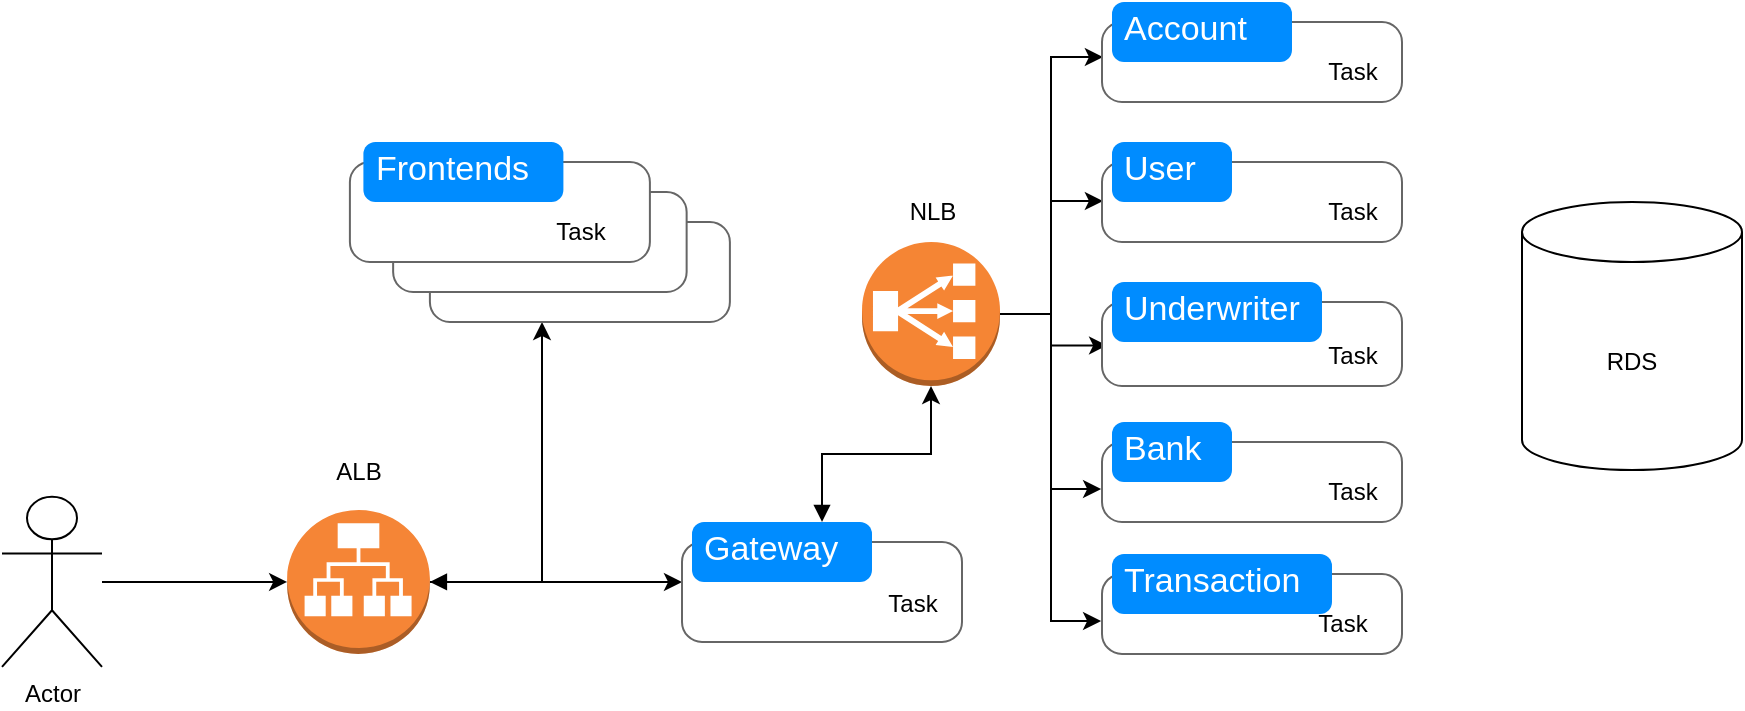 <mxfile version="21.5.1" type="device">
  <diagram name="Page-1" id="6FtvuYJ1gFKrJ9AcTAt4">
    <mxGraphModel dx="1194" dy="877" grid="1" gridSize="10" guides="1" tooltips="1" connect="1" arrows="1" fold="1" page="1" pageScale="1" pageWidth="850" pageHeight="1100" math="0" shadow="0">
      <root>
        <mxCell id="0" />
        <mxCell id="1" parent="0" />
        <mxCell id="T2aCAsIG7LrSA8hbBxsQ-51" style="edgeStyle=orthogonalEdgeStyle;rounded=0;orthogonalLoop=1;jettySize=auto;html=1;entryX=0;entryY=0.5;entryDx=0;entryDy=0;entryPerimeter=0;" edge="1" parent="1" source="T2aCAsIG7LrSA8hbBxsQ-1" target="T2aCAsIG7LrSA8hbBxsQ-12">
          <mxGeometry relative="1" as="geometry" />
        </mxCell>
        <mxCell id="T2aCAsIG7LrSA8hbBxsQ-1" value="Actor" style="shape=umlActor;verticalLabelPosition=bottom;verticalAlign=top;html=1;outlineConnect=0;" vertex="1" parent="1">
          <mxGeometry x="10" y="307.42" width="50" height="85.05" as="geometry" />
        </mxCell>
        <mxCell id="T2aCAsIG7LrSA8hbBxsQ-2" value="RDS" style="shape=cylinder3;whiteSpace=wrap;html=1;boundedLbl=1;backgroundOutline=1;size=15;" vertex="1" parent="1">
          <mxGeometry x="770" y="160" width="110" height="134" as="geometry" />
        </mxCell>
        <mxCell id="T2aCAsIG7LrSA8hbBxsQ-5" value="ALB" style="text;html=1;align=center;verticalAlign=middle;resizable=0;points=[];autosize=1;strokeColor=none;fillColor=none;" vertex="1" parent="1">
          <mxGeometry x="163.25" y="280" width="50" height="30" as="geometry" />
        </mxCell>
        <mxCell id="T2aCAsIG7LrSA8hbBxsQ-17" style="edgeStyle=orthogonalEdgeStyle;rounded=0;orthogonalLoop=1;jettySize=auto;html=1;exitX=1;exitY=0.5;exitDx=0;exitDy=0;exitPerimeter=0;startArrow=block;startFill=1;" edge="1" parent="1" source="T2aCAsIG7LrSA8hbBxsQ-12" target="T2aCAsIG7LrSA8hbBxsQ-15">
          <mxGeometry relative="1" as="geometry">
            <Array as="points">
              <mxPoint x="280" y="350" />
            </Array>
          </mxGeometry>
        </mxCell>
        <mxCell id="T2aCAsIG7LrSA8hbBxsQ-20" style="edgeStyle=orthogonalEdgeStyle;rounded=0;orthogonalLoop=1;jettySize=auto;html=1;" edge="1" parent="1" source="T2aCAsIG7LrSA8hbBxsQ-12" target="T2aCAsIG7LrSA8hbBxsQ-18">
          <mxGeometry relative="1" as="geometry">
            <Array as="points">
              <mxPoint x="340" y="350" />
            </Array>
          </mxGeometry>
        </mxCell>
        <mxCell id="T2aCAsIG7LrSA8hbBxsQ-12" value="" style="outlineConnect=0;dashed=0;verticalLabelPosition=bottom;verticalAlign=top;align=center;html=1;shape=mxgraph.aws3.application_load_balancer;fillColor=#F58536;gradientColor=none;rotation=0;" vertex="1" parent="1">
          <mxGeometry x="152.57" y="313.95" width="71.38" height="72" as="geometry" />
        </mxCell>
        <mxCell id="T2aCAsIG7LrSA8hbBxsQ-46" style="edgeStyle=orthogonalEdgeStyle;rounded=0;orthogonalLoop=1;jettySize=auto;html=1;entryX=0.003;entryY=0.55;entryDx=0;entryDy=0;entryPerimeter=0;" edge="1" parent="1" source="T2aCAsIG7LrSA8hbBxsQ-14" target="T2aCAsIG7LrSA8hbBxsQ-36">
          <mxGeometry relative="1" as="geometry" />
        </mxCell>
        <mxCell id="T2aCAsIG7LrSA8hbBxsQ-47" style="edgeStyle=orthogonalEdgeStyle;rounded=0;orthogonalLoop=1;jettySize=auto;html=1;entryX=0.003;entryY=0.59;entryDx=0;entryDy=0;entryPerimeter=0;" edge="1" parent="1" source="T2aCAsIG7LrSA8hbBxsQ-14" target="T2aCAsIG7LrSA8hbBxsQ-38">
          <mxGeometry relative="1" as="geometry" />
        </mxCell>
        <mxCell id="T2aCAsIG7LrSA8hbBxsQ-48" style="edgeStyle=orthogonalEdgeStyle;rounded=0;orthogonalLoop=1;jettySize=auto;html=1;entryX=0.017;entryY=0.61;entryDx=0;entryDy=0;entryPerimeter=0;" edge="1" parent="1" source="T2aCAsIG7LrSA8hbBxsQ-14" target="T2aCAsIG7LrSA8hbBxsQ-40">
          <mxGeometry relative="1" as="geometry" />
        </mxCell>
        <mxCell id="T2aCAsIG7LrSA8hbBxsQ-49" style="edgeStyle=orthogonalEdgeStyle;rounded=0;orthogonalLoop=1;jettySize=auto;html=1;entryX=-0.003;entryY=0.67;entryDx=0;entryDy=0;entryPerimeter=0;" edge="1" parent="1" source="T2aCAsIG7LrSA8hbBxsQ-14" target="T2aCAsIG7LrSA8hbBxsQ-42">
          <mxGeometry relative="1" as="geometry" />
        </mxCell>
        <mxCell id="T2aCAsIG7LrSA8hbBxsQ-50" style="edgeStyle=orthogonalEdgeStyle;rounded=0;orthogonalLoop=1;jettySize=auto;html=1;entryX=-0.003;entryY=0.671;entryDx=0;entryDy=0;entryPerimeter=0;" edge="1" parent="1" source="T2aCAsIG7LrSA8hbBxsQ-14" target="T2aCAsIG7LrSA8hbBxsQ-44">
          <mxGeometry relative="1" as="geometry" />
        </mxCell>
        <mxCell id="T2aCAsIG7LrSA8hbBxsQ-14" value="" style="outlineConnect=0;dashed=0;verticalLabelPosition=bottom;verticalAlign=top;align=center;html=1;shape=mxgraph.aws3.classic_load_balancer;fillColor=#F58534;gradientColor=none;" vertex="1" parent="1">
          <mxGeometry x="440" y="180" width="69" height="72" as="geometry" />
        </mxCell>
        <mxCell id="T2aCAsIG7LrSA8hbBxsQ-29" style="edgeStyle=orthogonalEdgeStyle;rounded=0;orthogonalLoop=1;jettySize=auto;html=1;entryX=0.5;entryY=1;entryDx=0;entryDy=0;entryPerimeter=0;startArrow=block;startFill=1;" edge="1" parent="1" source="T2aCAsIG7LrSA8hbBxsQ-18" target="T2aCAsIG7LrSA8hbBxsQ-14">
          <mxGeometry relative="1" as="geometry" />
        </mxCell>
        <mxCell id="T2aCAsIG7LrSA8hbBxsQ-18" value="" style="shape=mxgraph.mockup.containers.marginRect;rectMarginTop=10;strokeColor=#666666;strokeWidth=1;dashed=0;rounded=1;arcSize=5;recursiveResize=0;html=1;whiteSpace=wrap;" vertex="1" parent="1">
          <mxGeometry x="350" y="319.95" width="140" height="60" as="geometry" />
        </mxCell>
        <mxCell id="T2aCAsIG7LrSA8hbBxsQ-19" value="Gateway" style="shape=rect;strokeColor=none;fillColor=#008cff;strokeWidth=1;dashed=0;rounded=1;arcSize=20;fontColor=#ffffff;fontSize=17;spacing=2;spacingTop=-2;align=left;autosize=1;spacingLeft=4;resizeWidth=0;resizeHeight=0;perimeter=none;html=1;whiteSpace=wrap;" vertex="1" parent="T2aCAsIG7LrSA8hbBxsQ-18">
          <mxGeometry x="5" width="90" height="30" as="geometry" />
        </mxCell>
        <mxCell id="T2aCAsIG7LrSA8hbBxsQ-58" value="Task" style="text;html=1;align=center;verticalAlign=middle;resizable=0;points=[];autosize=1;strokeColor=none;fillColor=none;" vertex="1" parent="T2aCAsIG7LrSA8hbBxsQ-18">
          <mxGeometry x="90" y="26" width="50" height="30" as="geometry" />
        </mxCell>
        <mxCell id="T2aCAsIG7LrSA8hbBxsQ-15" value="" style="shape=mxgraph.mockup.containers.marginRect;rectMarginTop=10;strokeColor=#666666;strokeWidth=1;dashed=0;rounded=1;arcSize=5;recursiveResize=0;html=1;whiteSpace=wrap;" vertex="1" parent="1">
          <mxGeometry x="223.95" y="160" width="150" height="60" as="geometry" />
        </mxCell>
        <mxCell id="T2aCAsIG7LrSA8hbBxsQ-23" value="" style="shape=mxgraph.mockup.containers.marginRect;rectMarginTop=10;strokeColor=#666666;strokeWidth=1;dashed=0;rounded=1;arcSize=5;recursiveResize=0;html=1;whiteSpace=wrap;" vertex="1" parent="T2aCAsIG7LrSA8hbBxsQ-15">
          <mxGeometry x="-18.38" y="-15" width="146.75" height="60" as="geometry" />
        </mxCell>
        <mxCell id="T2aCAsIG7LrSA8hbBxsQ-27" value="" style="shape=mxgraph.mockup.containers.marginRect;rectMarginTop=10;strokeColor=#666666;strokeWidth=1;dashed=0;rounded=1;arcSize=5;recursiveResize=0;html=1;whiteSpace=wrap;" vertex="1" parent="T2aCAsIG7LrSA8hbBxsQ-15">
          <mxGeometry x="-40" y="-30" width="150" height="60" as="geometry" />
        </mxCell>
        <mxCell id="T2aCAsIG7LrSA8hbBxsQ-16" value="Frontends" style="shape=rect;strokeColor=none;fillColor=#008cff;strokeWidth=1;dashed=0;rounded=1;arcSize=20;fontColor=#ffffff;fontSize=17;spacing=2;spacingTop=-2;align=left;autosize=1;spacingLeft=4;resizeWidth=0;resizeHeight=0;perimeter=none;html=1;whiteSpace=wrap;" vertex="1" parent="T2aCAsIG7LrSA8hbBxsQ-15">
          <mxGeometry x="-33.25" y="-30" width="100" height="30" as="geometry" />
        </mxCell>
        <mxCell id="T2aCAsIG7LrSA8hbBxsQ-56" value="Task" style="text;html=1;align=center;verticalAlign=middle;resizable=0;points=[];autosize=1;strokeColor=none;fillColor=none;" vertex="1" parent="T2aCAsIG7LrSA8hbBxsQ-15">
          <mxGeometry x="50" width="50" height="30" as="geometry" />
        </mxCell>
        <mxCell id="T2aCAsIG7LrSA8hbBxsQ-36" value="" style="shape=mxgraph.mockup.containers.marginRect;rectMarginTop=10;strokeColor=#666666;strokeWidth=1;dashed=0;rounded=1;arcSize=5;recursiveResize=0;html=1;whiteSpace=wrap;" vertex="1" parent="1">
          <mxGeometry x="560" y="60" width="150" height="50" as="geometry" />
        </mxCell>
        <mxCell id="T2aCAsIG7LrSA8hbBxsQ-37" value="Account" style="shape=rect;strokeColor=none;fillColor=#008cff;strokeWidth=1;dashed=0;rounded=1;arcSize=20;fontColor=#ffffff;fontSize=17;spacing=2;spacingTop=-2;align=left;autosize=1;spacingLeft=4;resizeWidth=0;resizeHeight=0;perimeter=none;html=1;whiteSpace=wrap;" vertex="1" parent="T2aCAsIG7LrSA8hbBxsQ-36">
          <mxGeometry x="5" width="90" height="30" as="geometry" />
        </mxCell>
        <mxCell id="T2aCAsIG7LrSA8hbBxsQ-63" value="Task" style="text;html=1;align=center;verticalAlign=middle;resizable=0;points=[];autosize=1;strokeColor=none;fillColor=none;" vertex="1" parent="T2aCAsIG7LrSA8hbBxsQ-36">
          <mxGeometry x="100" y="20" width="50" height="30" as="geometry" />
        </mxCell>
        <mxCell id="T2aCAsIG7LrSA8hbBxsQ-38" value="" style="shape=mxgraph.mockup.containers.marginRect;rectMarginTop=10;strokeColor=#666666;strokeWidth=1;dashed=0;rounded=1;arcSize=5;recursiveResize=0;html=1;whiteSpace=wrap;" vertex="1" parent="1">
          <mxGeometry x="560" y="130" width="150" height="50" as="geometry" />
        </mxCell>
        <mxCell id="T2aCAsIG7LrSA8hbBxsQ-39" value="User" style="shape=rect;strokeColor=none;fillColor=#008cff;strokeWidth=1;dashed=0;rounded=1;arcSize=20;fontColor=#ffffff;fontSize=17;spacing=2;spacingTop=-2;align=left;autosize=1;spacingLeft=4;resizeWidth=0;resizeHeight=0;perimeter=none;html=1;whiteSpace=wrap;" vertex="1" parent="T2aCAsIG7LrSA8hbBxsQ-38">
          <mxGeometry x="5" width="60" height="30" as="geometry" />
        </mxCell>
        <mxCell id="T2aCAsIG7LrSA8hbBxsQ-62" value="Task" style="text;html=1;align=center;verticalAlign=middle;resizable=0;points=[];autosize=1;strokeColor=none;fillColor=none;" vertex="1" parent="T2aCAsIG7LrSA8hbBxsQ-38">
          <mxGeometry x="100" y="20" width="50" height="30" as="geometry" />
        </mxCell>
        <mxCell id="T2aCAsIG7LrSA8hbBxsQ-40" value="" style="shape=mxgraph.mockup.containers.marginRect;rectMarginTop=10;strokeColor=#666666;strokeWidth=1;dashed=0;rounded=1;arcSize=5;recursiveResize=0;html=1;whiteSpace=wrap;" vertex="1" parent="1">
          <mxGeometry x="560" y="200" width="150" height="52" as="geometry" />
        </mxCell>
        <mxCell id="T2aCAsIG7LrSA8hbBxsQ-41" value="Underwriter" style="shape=rect;strokeColor=none;fillColor=#008cff;strokeWidth=1;dashed=0;rounded=1;arcSize=20;fontColor=#ffffff;fontSize=17;spacing=2;spacingTop=-2;align=left;autosize=1;spacingLeft=4;resizeWidth=0;resizeHeight=0;perimeter=none;html=1;whiteSpace=wrap;" vertex="1" parent="T2aCAsIG7LrSA8hbBxsQ-40">
          <mxGeometry x="5" width="105" height="30" as="geometry" />
        </mxCell>
        <mxCell id="T2aCAsIG7LrSA8hbBxsQ-61" value="Task" style="text;html=1;align=center;verticalAlign=middle;resizable=0;points=[];autosize=1;strokeColor=none;fillColor=none;" vertex="1" parent="T2aCAsIG7LrSA8hbBxsQ-40">
          <mxGeometry x="100" y="22" width="50" height="30" as="geometry" />
        </mxCell>
        <mxCell id="T2aCAsIG7LrSA8hbBxsQ-42" value="" style="shape=mxgraph.mockup.containers.marginRect;rectMarginTop=10;strokeColor=#666666;strokeWidth=1;dashed=0;rounded=1;arcSize=5;recursiveResize=0;html=1;whiteSpace=wrap;" vertex="1" parent="1">
          <mxGeometry x="560" y="270" width="150" height="50" as="geometry" />
        </mxCell>
        <mxCell id="T2aCAsIG7LrSA8hbBxsQ-43" value="Bank" style="shape=rect;strokeColor=none;fillColor=#008cff;strokeWidth=1;dashed=0;rounded=1;arcSize=20;fontColor=#ffffff;fontSize=17;spacing=2;spacingTop=-2;align=left;autosize=1;spacingLeft=4;resizeWidth=0;resizeHeight=0;perimeter=none;html=1;whiteSpace=wrap;" vertex="1" parent="T2aCAsIG7LrSA8hbBxsQ-42">
          <mxGeometry x="5" width="60" height="30" as="geometry" />
        </mxCell>
        <mxCell id="T2aCAsIG7LrSA8hbBxsQ-59" value="Task" style="text;html=1;align=center;verticalAlign=middle;resizable=0;points=[];autosize=1;strokeColor=none;fillColor=none;" vertex="1" parent="T2aCAsIG7LrSA8hbBxsQ-42">
          <mxGeometry x="100" y="20" width="50" height="30" as="geometry" />
        </mxCell>
        <mxCell id="T2aCAsIG7LrSA8hbBxsQ-44" value="" style="shape=mxgraph.mockup.containers.marginRect;rectMarginTop=10;strokeColor=#666666;strokeWidth=1;dashed=0;rounded=1;arcSize=5;recursiveResize=0;html=1;whiteSpace=wrap;" vertex="1" parent="1">
          <mxGeometry x="560" y="335.95" width="150" height="50" as="geometry" />
        </mxCell>
        <mxCell id="T2aCAsIG7LrSA8hbBxsQ-45" value="Transaction" style="shape=rect;strokeColor=none;fillColor=#008cff;strokeWidth=1;dashed=0;rounded=1;arcSize=20;fontColor=#ffffff;fontSize=17;spacing=2;spacingTop=-2;align=left;autosize=1;spacingLeft=4;resizeWidth=0;resizeHeight=0;perimeter=none;html=1;whiteSpace=wrap;" vertex="1" parent="T2aCAsIG7LrSA8hbBxsQ-44">
          <mxGeometry x="5" width="110" height="30" as="geometry" />
        </mxCell>
        <mxCell id="T2aCAsIG7LrSA8hbBxsQ-60" value="Task" style="text;html=1;align=center;verticalAlign=middle;resizable=0;points=[];autosize=1;strokeColor=none;fillColor=none;" vertex="1" parent="T2aCAsIG7LrSA8hbBxsQ-44">
          <mxGeometry x="95" y="20" width="50" height="30" as="geometry" />
        </mxCell>
        <mxCell id="T2aCAsIG7LrSA8hbBxsQ-53" value="NLB" style="text;html=1;align=center;verticalAlign=middle;resizable=0;points=[];autosize=1;strokeColor=none;fillColor=none;" vertex="1" parent="1">
          <mxGeometry x="449.5" y="150" width="50" height="30" as="geometry" />
        </mxCell>
      </root>
    </mxGraphModel>
  </diagram>
</mxfile>
